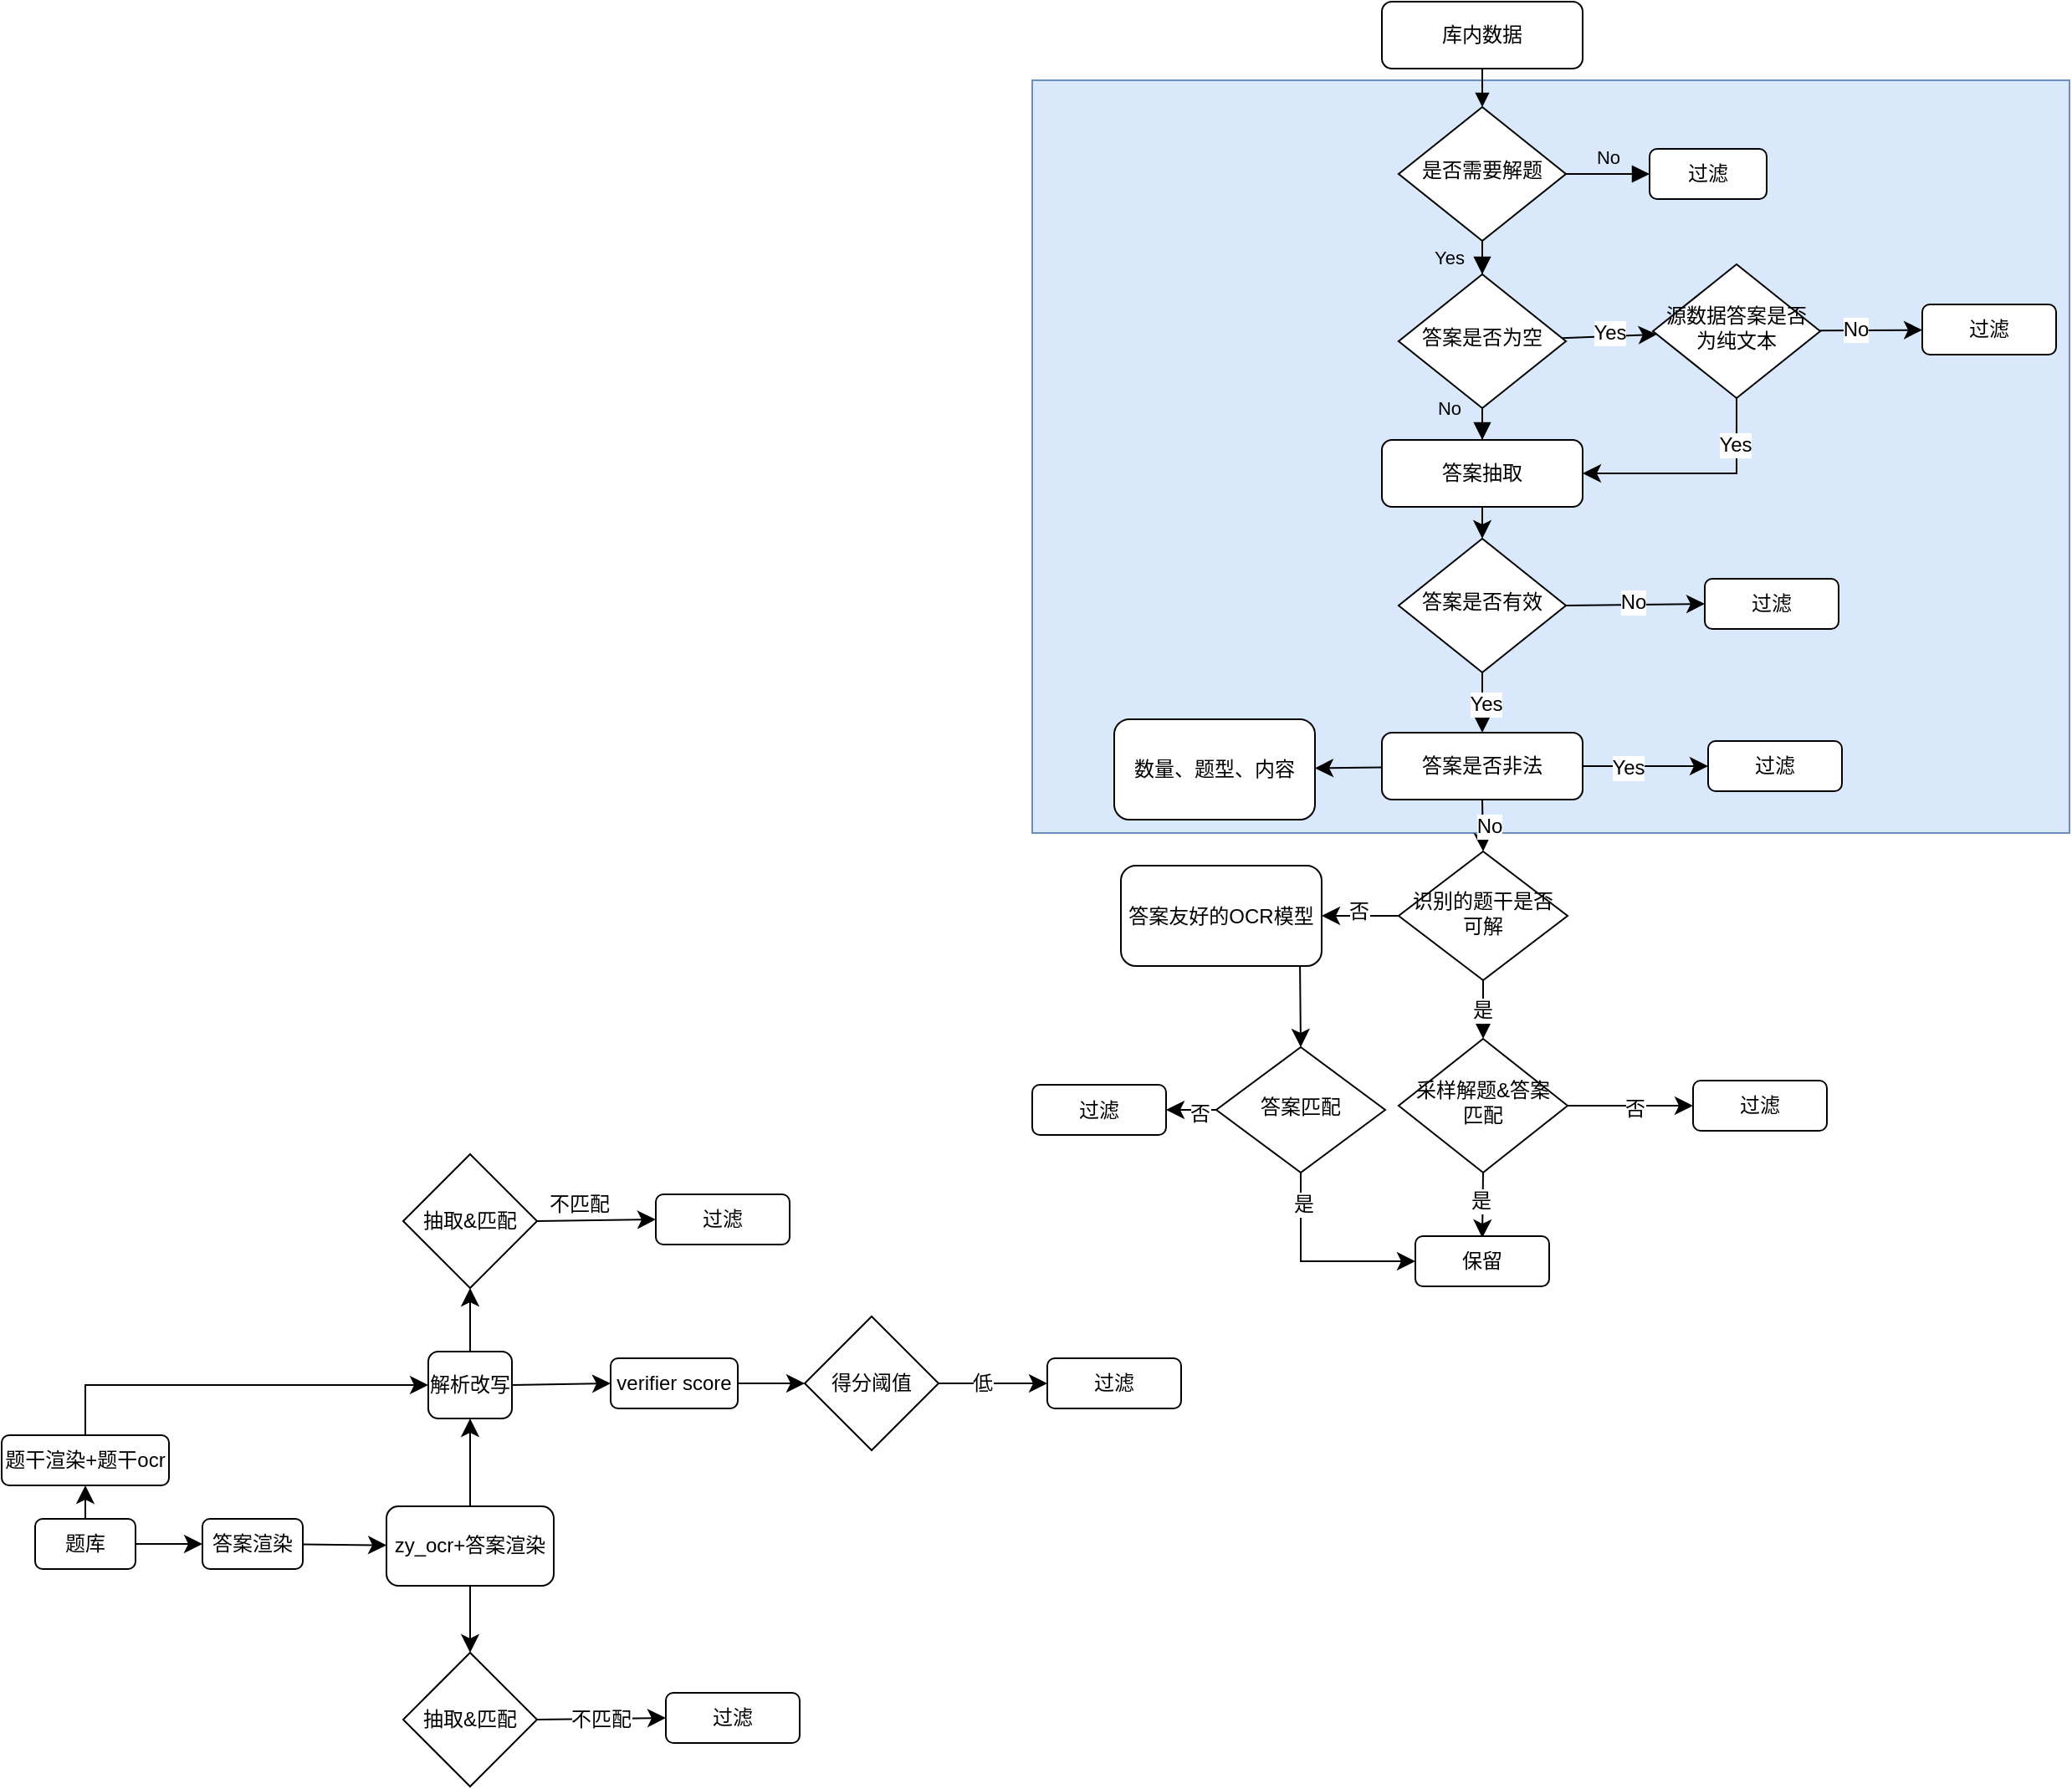 <mxfile version="25.0.1">
  <diagram id="C5RBs43oDa-KdzZeNtuy" name="Page-1">
    <mxGraphModel dx="1781" dy="490" grid="1" gridSize="10" guides="1" tooltips="1" connect="1" arrows="1" fold="1" page="1" pageScale="1" pageWidth="827" pageHeight="1169" background="none" math="0" shadow="0">
      <root>
        <mxCell id="WIyWlLk6GJQsqaUBKTNV-0" />
        <mxCell id="WIyWlLk6GJQsqaUBKTNV-1" parent="WIyWlLk6GJQsqaUBKTNV-0" />
        <mxCell id="X0F8owh49-wscFF3AfGs-8" value="" style="rounded=0;whiteSpace=wrap;html=1;fillColor=#dae8fc;strokeColor=#6c8ebf;" parent="WIyWlLk6GJQsqaUBKTNV-1" vertex="1">
          <mxGeometry x="-30" y="140" width="620" height="450" as="geometry" />
        </mxCell>
        <mxCell id="WIyWlLk6GJQsqaUBKTNV-2" value="" style="rounded=0;html=1;jettySize=auto;orthogonalLoop=1;fontSize=11;endArrow=block;endFill=1;strokeWidth=1;shadow=0;labelBackgroundColor=none;edgeStyle=orthogonalEdgeStyle;" parent="WIyWlLk6GJQsqaUBKTNV-1" source="WIyWlLk6GJQsqaUBKTNV-3" target="WIyWlLk6GJQsqaUBKTNV-6" edge="1">
          <mxGeometry relative="1" as="geometry" />
        </mxCell>
        <mxCell id="WIyWlLk6GJQsqaUBKTNV-3" value="库内数据" style="rounded=1;whiteSpace=wrap;html=1;fontSize=12;glass=0;strokeWidth=1;shadow=0;" parent="WIyWlLk6GJQsqaUBKTNV-1" vertex="1">
          <mxGeometry x="179" y="93" width="120" height="40" as="geometry" />
        </mxCell>
        <mxCell id="WIyWlLk6GJQsqaUBKTNV-4" value="Yes" style="rounded=0;html=1;jettySize=auto;orthogonalLoop=1;fontSize=11;endArrow=block;endFill=1;endSize=8;strokeWidth=1;shadow=0;labelBackgroundColor=none;edgeStyle=orthogonalEdgeStyle;exitX=0.5;exitY=1;exitDx=0;exitDy=0;" parent="WIyWlLk6GJQsqaUBKTNV-1" source="WIyWlLk6GJQsqaUBKTNV-6" target="WIyWlLk6GJQsqaUBKTNV-10" edge="1">
          <mxGeometry y="20" relative="1" as="geometry">
            <mxPoint as="offset" />
            <mxPoint x="239" y="242" as="sourcePoint" />
          </mxGeometry>
        </mxCell>
        <mxCell id="WIyWlLk6GJQsqaUBKTNV-5" value="No" style="edgeStyle=orthogonalEdgeStyle;rounded=0;html=1;jettySize=auto;orthogonalLoop=1;fontSize=11;endArrow=block;endFill=1;endSize=8;strokeWidth=1;shadow=0;labelBackgroundColor=none;exitX=1;exitY=0.5;exitDx=0;exitDy=0;" parent="WIyWlLk6GJQsqaUBKTNV-1" source="WIyWlLk6GJQsqaUBKTNV-6" target="WIyWlLk6GJQsqaUBKTNV-7" edge="1">
          <mxGeometry y="10" relative="1" as="geometry">
            <mxPoint as="offset" />
            <mxPoint x="289" y="202" as="sourcePoint" />
          </mxGeometry>
        </mxCell>
        <mxCell id="WIyWlLk6GJQsqaUBKTNV-6" value="是否需要解题" style="rhombus;whiteSpace=wrap;html=1;shadow=0;fontFamily=Helvetica;fontSize=12;align=center;strokeWidth=1;spacing=6;spacingTop=-4;" parent="WIyWlLk6GJQsqaUBKTNV-1" vertex="1">
          <mxGeometry x="189" y="156" width="100" height="80" as="geometry" />
        </mxCell>
        <mxCell id="WIyWlLk6GJQsqaUBKTNV-7" value="过滤" style="rounded=1;whiteSpace=wrap;html=1;fontSize=12;glass=0;strokeWidth=1;shadow=0;" parent="WIyWlLk6GJQsqaUBKTNV-1" vertex="1">
          <mxGeometry x="339" y="181" width="70" height="30" as="geometry" />
        </mxCell>
        <mxCell id="WIyWlLk6GJQsqaUBKTNV-8" value="No" style="rounded=0;html=1;jettySize=auto;orthogonalLoop=1;fontSize=11;endArrow=block;endFill=1;endSize=8;strokeWidth=1;shadow=0;labelBackgroundColor=none;edgeStyle=orthogonalEdgeStyle;" parent="WIyWlLk6GJQsqaUBKTNV-1" source="WIyWlLk6GJQsqaUBKTNV-10" target="WIyWlLk6GJQsqaUBKTNV-11" edge="1">
          <mxGeometry x="0.333" y="20" relative="1" as="geometry">
            <mxPoint as="offset" />
          </mxGeometry>
        </mxCell>
        <mxCell id="zaWig58PY4hGGaQQTapN-2" value="" style="edgeStyle=none;curved=1;rounded=0;orthogonalLoop=1;jettySize=auto;html=1;fontSize=12;startSize=8;endSize=8;" parent="WIyWlLk6GJQsqaUBKTNV-1" source="WIyWlLk6GJQsqaUBKTNV-10" target="zaWig58PY4hGGaQQTapN-1" edge="1">
          <mxGeometry relative="1" as="geometry" />
        </mxCell>
        <mxCell id="zaWig58PY4hGGaQQTapN-3" value="Yes" style="edgeLabel;html=1;align=center;verticalAlign=middle;resizable=0;points=[];fontSize=12;" parent="zaWig58PY4hGGaQQTapN-2" vertex="1" connectable="0">
          <mxGeometry y="2" relative="1" as="geometry">
            <mxPoint as="offset" />
          </mxGeometry>
        </mxCell>
        <mxCell id="WIyWlLk6GJQsqaUBKTNV-10" value="答案是否为空" style="rhombus;whiteSpace=wrap;html=1;shadow=0;fontFamily=Helvetica;fontSize=12;align=center;strokeWidth=1;spacing=6;spacingTop=-4;" parent="WIyWlLk6GJQsqaUBKTNV-1" vertex="1">
          <mxGeometry x="189" y="256" width="100" height="80" as="geometry" />
        </mxCell>
        <mxCell id="zaWig58PY4hGGaQQTapN-14" style="edgeStyle=none;curved=1;rounded=0;orthogonalLoop=1;jettySize=auto;html=1;exitX=0.5;exitY=1;exitDx=0;exitDy=0;entryX=0.5;entryY=0;entryDx=0;entryDy=0;fontSize=12;startSize=8;endSize=8;" parent="WIyWlLk6GJQsqaUBKTNV-1" source="WIyWlLk6GJQsqaUBKTNV-11" target="zaWig58PY4hGGaQQTapN-13" edge="1">
          <mxGeometry relative="1" as="geometry" />
        </mxCell>
        <mxCell id="WIyWlLk6GJQsqaUBKTNV-11" value="答案抽取" style="rounded=1;whiteSpace=wrap;html=1;fontSize=12;glass=0;strokeWidth=1;shadow=0;" parent="WIyWlLk6GJQsqaUBKTNV-1" vertex="1">
          <mxGeometry x="179" y="355" width="120" height="40" as="geometry" />
        </mxCell>
        <mxCell id="zaWig58PY4hGGaQQTapN-8" value="" style="edgeStyle=none;curved=1;rounded=0;orthogonalLoop=1;jettySize=auto;html=1;fontSize=12;startSize=8;endSize=8;" parent="WIyWlLk6GJQsqaUBKTNV-1" source="zaWig58PY4hGGaQQTapN-1" target="zaWig58PY4hGGaQQTapN-9" edge="1">
          <mxGeometry relative="1" as="geometry">
            <mxPoint x="569" y="322" as="targetPoint" />
          </mxGeometry>
        </mxCell>
        <mxCell id="zaWig58PY4hGGaQQTapN-10" value="No" style="edgeLabel;html=1;align=center;verticalAlign=middle;resizable=0;points=[];fontSize=12;" parent="zaWig58PY4hGGaQQTapN-8" vertex="1" connectable="0">
          <mxGeometry x="-0.3" y="1" relative="1" as="geometry">
            <mxPoint as="offset" />
          </mxGeometry>
        </mxCell>
        <mxCell id="zaWig58PY4hGGaQQTapN-11" style="edgeStyle=orthogonalEdgeStyle;rounded=0;orthogonalLoop=1;jettySize=auto;html=1;exitX=0.5;exitY=1;exitDx=0;exitDy=0;entryX=1;entryY=0.5;entryDx=0;entryDy=0;fontSize=12;startSize=8;endSize=8;" parent="WIyWlLk6GJQsqaUBKTNV-1" source="zaWig58PY4hGGaQQTapN-1" target="WIyWlLk6GJQsqaUBKTNV-11" edge="1">
          <mxGeometry relative="1" as="geometry" />
        </mxCell>
        <mxCell id="zaWig58PY4hGGaQQTapN-12" value="Yes" style="edgeLabel;html=1;align=center;verticalAlign=middle;resizable=0;points=[];fontSize=12;" parent="zaWig58PY4hGGaQQTapN-11" vertex="1" connectable="0">
          <mxGeometry x="-0.59" y="-1" relative="1" as="geometry">
            <mxPoint as="offset" />
          </mxGeometry>
        </mxCell>
        <mxCell id="zaWig58PY4hGGaQQTapN-1" value="源数据答案是否为纯文本" style="rhombus;whiteSpace=wrap;html=1;shadow=0;strokeWidth=1;spacing=6;spacingTop=-4;" parent="WIyWlLk6GJQsqaUBKTNV-1" vertex="1">
          <mxGeometry x="341" y="250" width="100" height="80" as="geometry" />
        </mxCell>
        <mxCell id="zaWig58PY4hGGaQQTapN-9" value="过滤" style="rounded=1;whiteSpace=wrap;html=1;" parent="WIyWlLk6GJQsqaUBKTNV-1" vertex="1">
          <mxGeometry x="502" y="274" width="80" height="30" as="geometry" />
        </mxCell>
        <mxCell id="zaWig58PY4hGGaQQTapN-15" style="edgeStyle=none;curved=1;rounded=0;orthogonalLoop=1;jettySize=auto;html=1;exitX=1;exitY=0.5;exitDx=0;exitDy=0;fontSize=12;startSize=8;endSize=8;entryX=0;entryY=0.5;entryDx=0;entryDy=0;" parent="WIyWlLk6GJQsqaUBKTNV-1" source="zaWig58PY4hGGaQQTapN-13" target="zaWig58PY4hGGaQQTapN-19" edge="1">
          <mxGeometry relative="1" as="geometry">
            <mxPoint x="369" y="532" as="targetPoint" />
          </mxGeometry>
        </mxCell>
        <mxCell id="zaWig58PY4hGGaQQTapN-16" value="No" style="edgeLabel;html=1;align=center;verticalAlign=middle;resizable=0;points=[];fontSize=12;" parent="zaWig58PY4hGGaQQTapN-15" vertex="1" connectable="0">
          <mxGeometry x="-0.05" y="2" relative="1" as="geometry">
            <mxPoint as="offset" />
          </mxGeometry>
        </mxCell>
        <mxCell id="zaWig58PY4hGGaQQTapN-17" style="edgeStyle=none;curved=1;rounded=0;orthogonalLoop=1;jettySize=auto;html=1;exitX=0.5;exitY=1;exitDx=0;exitDy=0;fontSize=12;startSize=8;endSize=8;entryX=0.5;entryY=0;entryDx=0;entryDy=0;" parent="WIyWlLk6GJQsqaUBKTNV-1" source="zaWig58PY4hGGaQQTapN-13" target="zaWig58PY4hGGaQQTapN-20" edge="1">
          <mxGeometry relative="1" as="geometry">
            <mxPoint x="319" y="580" as="targetPoint" />
          </mxGeometry>
        </mxCell>
        <mxCell id="zaWig58PY4hGGaQQTapN-18" value="Yes" style="edgeLabel;html=1;align=center;verticalAlign=middle;resizable=0;points=[];fontSize=12;" parent="zaWig58PY4hGGaQQTapN-17" vertex="1" connectable="0">
          <mxGeometry x="0.029" y="2" relative="1" as="geometry">
            <mxPoint as="offset" />
          </mxGeometry>
        </mxCell>
        <mxCell id="zaWig58PY4hGGaQQTapN-13" value="答案是否有效" style="rhombus;whiteSpace=wrap;html=1;shadow=0;fontFamily=Helvetica;fontSize=12;align=center;strokeWidth=1;spacing=6;spacingTop=-4;" parent="WIyWlLk6GJQsqaUBKTNV-1" vertex="1">
          <mxGeometry x="189" y="414" width="100" height="80" as="geometry" />
        </mxCell>
        <mxCell id="zaWig58PY4hGGaQQTapN-19" value="过滤" style="rounded=1;whiteSpace=wrap;html=1;" parent="WIyWlLk6GJQsqaUBKTNV-1" vertex="1">
          <mxGeometry x="372" y="438" width="80" height="30" as="geometry" />
        </mxCell>
        <mxCell id="zaWig58PY4hGGaQQTapN-24" style="edgeStyle=none;curved=1;rounded=0;orthogonalLoop=1;jettySize=auto;html=1;exitX=1;exitY=0.5;exitDx=0;exitDy=0;entryX=0;entryY=0.5;entryDx=0;entryDy=0;fontSize=12;startSize=8;endSize=8;" parent="WIyWlLk6GJQsqaUBKTNV-1" source="zaWig58PY4hGGaQQTapN-20" target="zaWig58PY4hGGaQQTapN-23" edge="1">
          <mxGeometry relative="1" as="geometry">
            <mxPoint x="299" y="631" as="sourcePoint" />
            <mxPoint x="374" y="631" as="targetPoint" />
          </mxGeometry>
        </mxCell>
        <mxCell id="zaWig58PY4hGGaQQTapN-25" value="Yes" style="edgeLabel;html=1;align=center;verticalAlign=middle;resizable=0;points=[];fontSize=12;" parent="zaWig58PY4hGGaQQTapN-24" vertex="1" connectable="0">
          <mxGeometry x="-0.28" y="-1" relative="1" as="geometry">
            <mxPoint as="offset" />
          </mxGeometry>
        </mxCell>
        <mxCell id="zaWig58PY4hGGaQQTapN-26" style="edgeStyle=none;curved=1;rounded=0;orthogonalLoop=1;jettySize=auto;html=1;exitX=0.5;exitY=1;exitDx=0;exitDy=0;fontSize=12;startSize=8;endSize=8;entryX=0.5;entryY=0;entryDx=0;entryDy=0;" parent="WIyWlLk6GJQsqaUBKTNV-1" source="zaWig58PY4hGGaQQTapN-20" target="zaWig58PY4hGGaQQTapN-30" edge="1">
          <mxGeometry relative="1" as="geometry">
            <mxPoint x="239" y="640" as="targetPoint" />
          </mxGeometry>
        </mxCell>
        <mxCell id="zaWig58PY4hGGaQQTapN-29" value="No" style="edgeLabel;html=1;align=center;verticalAlign=middle;resizable=0;points=[];fontSize=12;" parent="zaWig58PY4hGGaQQTapN-26" vertex="1" connectable="0">
          <mxGeometry x="0.043" y="3" relative="1" as="geometry">
            <mxPoint as="offset" />
          </mxGeometry>
        </mxCell>
        <mxCell id="zaWig58PY4hGGaQQTapN-28" value="" style="edgeStyle=none;curved=1;rounded=0;orthogonalLoop=1;jettySize=auto;html=1;fontSize=12;startSize=8;endSize=8;" parent="WIyWlLk6GJQsqaUBKTNV-1" source="zaWig58PY4hGGaQQTapN-20" target="zaWig58PY4hGGaQQTapN-27" edge="1">
          <mxGeometry relative="1" as="geometry" />
        </mxCell>
        <mxCell id="zaWig58PY4hGGaQQTapN-20" value="答案是否非法" style="rounded=1;whiteSpace=wrap;html=1;fontSize=12;glass=0;strokeWidth=1;shadow=0;" parent="WIyWlLk6GJQsqaUBKTNV-1" vertex="1">
          <mxGeometry x="179" y="530" width="120" height="40" as="geometry" />
        </mxCell>
        <mxCell id="zaWig58PY4hGGaQQTapN-23" value="过滤" style="rounded=1;whiteSpace=wrap;html=1;" parent="WIyWlLk6GJQsqaUBKTNV-1" vertex="1">
          <mxGeometry x="374" y="535" width="80" height="30" as="geometry" />
        </mxCell>
        <mxCell id="zaWig58PY4hGGaQQTapN-27" value="数量、题型、内容" style="whiteSpace=wrap;html=1;rounded=1;glass=0;strokeWidth=1;shadow=0;" parent="WIyWlLk6GJQsqaUBKTNV-1" vertex="1">
          <mxGeometry x="19" y="522" width="120" height="60" as="geometry" />
        </mxCell>
        <mxCell id="zaWig58PY4hGGaQQTapN-31" style="rounded=0;orthogonalLoop=1;jettySize=auto;html=1;fontSize=12;startSize=8;endSize=8;exitX=0;exitY=0.5;exitDx=0;exitDy=0;edgeStyle=orthogonalEdgeStyle;entryX=1;entryY=0.5;entryDx=0;entryDy=0;" parent="WIyWlLk6GJQsqaUBKTNV-1" source="zaWig58PY4hGGaQQTapN-30" target="X0F8owh49-wscFF3AfGs-1" edge="1">
          <mxGeometry relative="1" as="geometry">
            <mxPoint x="120" y="640" as="targetPoint" />
          </mxGeometry>
        </mxCell>
        <mxCell id="zaWig58PY4hGGaQQTapN-32" value="否" style="edgeLabel;html=1;align=center;verticalAlign=middle;resizable=0;points=[];fontSize=12;" parent="zaWig58PY4hGGaQQTapN-31" vertex="1" connectable="0">
          <mxGeometry x="0.057" y="-1" relative="1" as="geometry">
            <mxPoint y="-2" as="offset" />
          </mxGeometry>
        </mxCell>
        <mxCell id="zaWig58PY4hGGaQQTapN-33" style="edgeStyle=none;curved=1;rounded=0;orthogonalLoop=1;jettySize=auto;html=1;exitX=0.5;exitY=1;exitDx=0;exitDy=0;fontSize=12;startSize=8;endSize=8;entryX=0.5;entryY=0;entryDx=0;entryDy=0;" parent="WIyWlLk6GJQsqaUBKTNV-1" source="zaWig58PY4hGGaQQTapN-30" target="zaWig58PY4hGGaQQTapN-35" edge="1">
          <mxGeometry relative="1" as="geometry">
            <mxPoint x="240" y="756" as="targetPoint" />
          </mxGeometry>
        </mxCell>
        <mxCell id="zaWig58PY4hGGaQQTapN-34" value="是" style="edgeLabel;html=1;align=center;verticalAlign=middle;resizable=0;points=[];fontSize=12;" parent="zaWig58PY4hGGaQQTapN-33" vertex="1" connectable="0">
          <mxGeometry x="0.04" y="-1" relative="1" as="geometry">
            <mxPoint as="offset" />
          </mxGeometry>
        </mxCell>
        <mxCell id="zaWig58PY4hGGaQQTapN-30" value="识别的题干是否可解" style="rhombus;whiteSpace=wrap;html=1;shadow=0;fontFamily=Helvetica;fontSize=12;align=center;strokeWidth=1;spacing=6;spacingTop=-4;" parent="WIyWlLk6GJQsqaUBKTNV-1" vertex="1">
          <mxGeometry x="189" y="601" width="101" height="77" as="geometry" />
        </mxCell>
        <mxCell id="zaWig58PY4hGGaQQTapN-39" style="edgeStyle=none;curved=1;rounded=0;orthogonalLoop=1;jettySize=auto;html=1;exitX=0.5;exitY=1;exitDx=0;exitDy=0;fontSize=12;startSize=8;endSize=8;entryX=0.5;entryY=0;entryDx=0;entryDy=0;" parent="WIyWlLk6GJQsqaUBKTNV-1" source="zaWig58PY4hGGaQQTapN-35" edge="1">
          <mxGeometry relative="1" as="geometry">
            <mxPoint x="239" y="832" as="targetPoint" />
          </mxGeometry>
        </mxCell>
        <mxCell id="zaWig58PY4hGGaQQTapN-40" value="是" style="edgeLabel;html=1;align=center;verticalAlign=middle;resizable=0;points=[];fontSize=12;" parent="zaWig58PY4hGGaQQTapN-39" vertex="1" connectable="0">
          <mxGeometry x="-0.131" y="-2" relative="1" as="geometry">
            <mxPoint as="offset" />
          </mxGeometry>
        </mxCell>
        <mxCell id="zaWig58PY4hGGaQQTapN-35" value="采样解题&amp;amp;答案匹配" style="rhombus;whiteSpace=wrap;html=1;shadow=0;fontFamily=Helvetica;fontSize=12;align=center;strokeWidth=1;spacing=6;spacingTop=-4;" parent="WIyWlLk6GJQsqaUBKTNV-1" vertex="1">
          <mxGeometry x="189" y="713" width="101" height="80" as="geometry" />
        </mxCell>
        <mxCell id="zaWig58PY4hGGaQQTapN-36" style="edgeStyle=none;curved=1;rounded=0;orthogonalLoop=1;jettySize=auto;html=1;fontSize=12;startSize=8;endSize=8;exitX=1;exitY=0.5;exitDx=0;exitDy=0;entryX=0;entryY=0.5;entryDx=0;entryDy=0;" parent="WIyWlLk6GJQsqaUBKTNV-1" source="zaWig58PY4hGGaQQTapN-35" target="zaWig58PY4hGGaQQTapN-38" edge="1">
          <mxGeometry relative="1" as="geometry">
            <mxPoint x="384" y="769" as="targetPoint" />
            <mxPoint x="290" y="778" as="sourcePoint" />
          </mxGeometry>
        </mxCell>
        <mxCell id="zaWig58PY4hGGaQQTapN-37" value="否" style="edgeLabel;html=1;align=center;verticalAlign=middle;resizable=0;points=[];fontSize=12;" parent="zaWig58PY4hGGaQQTapN-36" vertex="1" connectable="0">
          <mxGeometry x="0.057" y="-1" relative="1" as="geometry">
            <mxPoint y="1" as="offset" />
          </mxGeometry>
        </mxCell>
        <mxCell id="zaWig58PY4hGGaQQTapN-38" value="过滤" style="rounded=1;whiteSpace=wrap;html=1;" parent="WIyWlLk6GJQsqaUBKTNV-1" vertex="1">
          <mxGeometry x="365" y="738" width="80" height="30" as="geometry" />
        </mxCell>
        <mxCell id="zaWig58PY4hGGaQQTapN-41" value="保留" style="rounded=1;whiteSpace=wrap;html=1;" parent="WIyWlLk6GJQsqaUBKTNV-1" vertex="1">
          <mxGeometry x="199" y="831" width="80" height="30" as="geometry" />
        </mxCell>
        <mxCell id="X0F8owh49-wscFF3AfGs-3" style="edgeStyle=orthogonalEdgeStyle;rounded=0;orthogonalLoop=1;jettySize=auto;html=1;exitX=0.5;exitY=1;exitDx=0;exitDy=0;entryX=0;entryY=0.5;entryDx=0;entryDy=0;fontSize=12;startSize=8;endSize=8;" parent="WIyWlLk6GJQsqaUBKTNV-1" source="X0F8owh49-wscFF3AfGs-0" target="zaWig58PY4hGGaQQTapN-41" edge="1">
          <mxGeometry relative="1" as="geometry" />
        </mxCell>
        <mxCell id="X0F8owh49-wscFF3AfGs-7" value="是" style="edgeLabel;html=1;align=center;verticalAlign=middle;resizable=0;points=[];fontSize=12;" parent="X0F8owh49-wscFF3AfGs-3" vertex="1" connectable="0">
          <mxGeometry x="-0.687" y="1" relative="1" as="geometry">
            <mxPoint as="offset" />
          </mxGeometry>
        </mxCell>
        <mxCell id="X0F8owh49-wscFF3AfGs-5" style="edgeStyle=none;curved=1;rounded=0;orthogonalLoop=1;jettySize=auto;html=1;entryX=1;entryY=0.5;entryDx=0;entryDy=0;fontSize=12;startSize=8;endSize=8;" parent="WIyWlLk6GJQsqaUBKTNV-1" source="X0F8owh49-wscFF3AfGs-0" target="X0F8owh49-wscFF3AfGs-4" edge="1">
          <mxGeometry relative="1" as="geometry" />
        </mxCell>
        <mxCell id="X0F8owh49-wscFF3AfGs-6" value="否" style="edgeLabel;html=1;align=center;verticalAlign=middle;resizable=0;points=[];fontSize=12;" parent="X0F8owh49-wscFF3AfGs-5" vertex="1" connectable="0">
          <mxGeometry x="-0.333" y="2" relative="1" as="geometry">
            <mxPoint as="offset" />
          </mxGeometry>
        </mxCell>
        <mxCell id="X0F8owh49-wscFF3AfGs-0" value="答案匹配" style="rhombus;whiteSpace=wrap;html=1;shadow=0;fontFamily=Helvetica;fontSize=12;align=center;strokeWidth=1;spacing=6;spacingTop=-4;" parent="WIyWlLk6GJQsqaUBKTNV-1" vertex="1">
          <mxGeometry x="80" y="718" width="101" height="75" as="geometry" />
        </mxCell>
        <mxCell id="X0F8owh49-wscFF3AfGs-2" style="edgeStyle=none;curved=1;rounded=0;orthogonalLoop=1;jettySize=auto;html=1;entryX=0.5;entryY=0;entryDx=0;entryDy=0;fontSize=12;startSize=8;endSize=8;exitX=0.892;exitY=1.008;exitDx=0;exitDy=0;exitPerimeter=0;" parent="WIyWlLk6GJQsqaUBKTNV-1" source="X0F8owh49-wscFF3AfGs-1" target="X0F8owh49-wscFF3AfGs-0" edge="1">
          <mxGeometry relative="1" as="geometry">
            <mxPoint x="113" y="670" as="sourcePoint" />
          </mxGeometry>
        </mxCell>
        <mxCell id="X0F8owh49-wscFF3AfGs-1" value="答案友好的OCR模型" style="whiteSpace=wrap;html=1;rounded=1;glass=0;strokeWidth=1;shadow=0;" parent="WIyWlLk6GJQsqaUBKTNV-1" vertex="1">
          <mxGeometry x="23" y="609.5" width="120" height="60" as="geometry" />
        </mxCell>
        <mxCell id="X0F8owh49-wscFF3AfGs-4" value="过滤" style="rounded=1;whiteSpace=wrap;html=1;" parent="WIyWlLk6GJQsqaUBKTNV-1" vertex="1">
          <mxGeometry x="-30" y="740.5" width="80" height="30" as="geometry" />
        </mxCell>
        <mxCell id="Pg6NkGy-6uJLhIrRSWJ3-2" value="" style="edgeStyle=none;curved=1;rounded=0;orthogonalLoop=1;jettySize=auto;html=1;fontSize=12;startSize=8;endSize=8;" edge="1" parent="WIyWlLk6GJQsqaUBKTNV-1" source="Pg6NkGy-6uJLhIrRSWJ3-0" target="Pg6NkGy-6uJLhIrRSWJ3-1">
          <mxGeometry relative="1" as="geometry" />
        </mxCell>
        <mxCell id="Pg6NkGy-6uJLhIrRSWJ3-7" value="" style="edgeStyle=none;curved=1;rounded=0;orthogonalLoop=1;jettySize=auto;html=1;fontSize=12;startSize=8;endSize=8;" edge="1" parent="WIyWlLk6GJQsqaUBKTNV-1" source="Pg6NkGy-6uJLhIrRSWJ3-0" target="Pg6NkGy-6uJLhIrRSWJ3-6">
          <mxGeometry relative="1" as="geometry" />
        </mxCell>
        <mxCell id="Pg6NkGy-6uJLhIrRSWJ3-0" value="题库" style="rounded=1;whiteSpace=wrap;html=1;" vertex="1" parent="WIyWlLk6GJQsqaUBKTNV-1">
          <mxGeometry x="-626" y="1000" width="60" height="30" as="geometry" />
        </mxCell>
        <mxCell id="Pg6NkGy-6uJLhIrRSWJ3-4" value="" style="edgeStyle=none;curved=1;rounded=0;orthogonalLoop=1;jettySize=auto;html=1;fontSize=12;startSize=8;endSize=8;" edge="1" parent="WIyWlLk6GJQsqaUBKTNV-1" source="Pg6NkGy-6uJLhIrRSWJ3-1" target="Pg6NkGy-6uJLhIrRSWJ3-3">
          <mxGeometry relative="1" as="geometry" />
        </mxCell>
        <mxCell id="Pg6NkGy-6uJLhIrRSWJ3-1" value="答案渲染" style="rounded=1;whiteSpace=wrap;html=1;" vertex="1" parent="WIyWlLk6GJQsqaUBKTNV-1">
          <mxGeometry x="-526" y="1000" width="60" height="30" as="geometry" />
        </mxCell>
        <mxCell id="Pg6NkGy-6uJLhIrRSWJ3-12" style="edgeStyle=none;curved=1;rounded=0;orthogonalLoop=1;jettySize=auto;html=1;exitX=0.5;exitY=0;exitDx=0;exitDy=0;entryX=0.5;entryY=1;entryDx=0;entryDy=0;fontSize=12;startSize=8;endSize=8;" edge="1" parent="WIyWlLk6GJQsqaUBKTNV-1" source="Pg6NkGy-6uJLhIrRSWJ3-3" target="Pg6NkGy-6uJLhIrRSWJ3-11">
          <mxGeometry relative="1" as="geometry" />
        </mxCell>
        <mxCell id="Pg6NkGy-6uJLhIrRSWJ3-29" style="edgeStyle=none;curved=1;rounded=0;orthogonalLoop=1;jettySize=auto;html=1;exitX=0.5;exitY=1;exitDx=0;exitDy=0;fontSize=12;startSize=8;endSize=8;entryX=0.5;entryY=0;entryDx=0;entryDy=0;" edge="1" parent="WIyWlLk6GJQsqaUBKTNV-1" source="Pg6NkGy-6uJLhIrRSWJ3-3" target="Pg6NkGy-6uJLhIrRSWJ3-30">
          <mxGeometry relative="1" as="geometry">
            <mxPoint x="-366" y="1080" as="targetPoint" />
          </mxGeometry>
        </mxCell>
        <mxCell id="Pg6NkGy-6uJLhIrRSWJ3-3" value="zy_ocr+答案渲染" style="whiteSpace=wrap;html=1;rounded=1;" vertex="1" parent="WIyWlLk6GJQsqaUBKTNV-1">
          <mxGeometry x="-416" y="992.5" width="100" height="47.5" as="geometry" />
        </mxCell>
        <mxCell id="Pg6NkGy-6uJLhIrRSWJ3-10" value="" style="edgeStyle=orthogonalEdgeStyle;rounded=0;orthogonalLoop=1;jettySize=auto;html=1;fontSize=12;startSize=8;endSize=8;entryX=0;entryY=0.5;entryDx=0;entryDy=0;exitX=0.5;exitY=0;exitDx=0;exitDy=0;" edge="1" parent="WIyWlLk6GJQsqaUBKTNV-1" source="Pg6NkGy-6uJLhIrRSWJ3-6" target="Pg6NkGy-6uJLhIrRSWJ3-11">
          <mxGeometry relative="1" as="geometry">
            <mxPoint x="-426" y="940" as="targetPoint" />
            <Array as="points">
              <mxPoint x="-596" y="920" />
            </Array>
          </mxGeometry>
        </mxCell>
        <mxCell id="Pg6NkGy-6uJLhIrRSWJ3-6" value="题干渲染+题干ocr" style="whiteSpace=wrap;html=1;rounded=1;" vertex="1" parent="WIyWlLk6GJQsqaUBKTNV-1">
          <mxGeometry x="-646" y="950" width="100" height="30" as="geometry" />
        </mxCell>
        <mxCell id="Pg6NkGy-6uJLhIrRSWJ3-13" style="edgeStyle=none;curved=1;rounded=0;orthogonalLoop=1;jettySize=auto;html=1;exitX=1;exitY=0.5;exitDx=0;exitDy=0;fontSize=12;startSize=8;endSize=8;entryX=0;entryY=0.5;entryDx=0;entryDy=0;" edge="1" parent="WIyWlLk6GJQsqaUBKTNV-1" source="Pg6NkGy-6uJLhIrRSWJ3-11" target="Pg6NkGy-6uJLhIrRSWJ3-14">
          <mxGeometry relative="1" as="geometry">
            <mxPoint x="-286" y="920" as="targetPoint" />
          </mxGeometry>
        </mxCell>
        <mxCell id="Pg6NkGy-6uJLhIrRSWJ3-22" style="edgeStyle=none;curved=1;rounded=0;orthogonalLoop=1;jettySize=auto;html=1;fontSize=12;startSize=8;endSize=8;entryX=0.5;entryY=1;entryDx=0;entryDy=0;" edge="1" parent="WIyWlLk6GJQsqaUBKTNV-1" source="Pg6NkGy-6uJLhIrRSWJ3-11" target="Pg6NkGy-6uJLhIrRSWJ3-24">
          <mxGeometry relative="1" as="geometry">
            <mxPoint x="-366" y="861" as="targetPoint" />
          </mxGeometry>
        </mxCell>
        <mxCell id="Pg6NkGy-6uJLhIrRSWJ3-11" value="解析改写" style="rounded=1;whiteSpace=wrap;html=1;" vertex="1" parent="WIyWlLk6GJQsqaUBKTNV-1">
          <mxGeometry x="-391" y="900" width="50" height="40" as="geometry" />
        </mxCell>
        <mxCell id="Pg6NkGy-6uJLhIrRSWJ3-15" style="edgeStyle=none;curved=1;rounded=0;orthogonalLoop=1;jettySize=auto;html=1;exitX=1;exitY=0.5;exitDx=0;exitDy=0;fontSize=12;startSize=8;endSize=8;entryX=0;entryY=0.5;entryDx=0;entryDy=0;" edge="1" parent="WIyWlLk6GJQsqaUBKTNV-1" source="Pg6NkGy-6uJLhIrRSWJ3-14" target="Pg6NkGy-6uJLhIrRSWJ3-17">
          <mxGeometry relative="1" as="geometry">
            <mxPoint x="-156" y="919" as="targetPoint" />
          </mxGeometry>
        </mxCell>
        <mxCell id="Pg6NkGy-6uJLhIrRSWJ3-14" value="verifier score" style="rounded=1;whiteSpace=wrap;html=1;" vertex="1" parent="WIyWlLk6GJQsqaUBKTNV-1">
          <mxGeometry x="-282" y="904" width="76" height="30" as="geometry" />
        </mxCell>
        <mxCell id="Pg6NkGy-6uJLhIrRSWJ3-18" style="edgeStyle=none;curved=1;rounded=0;orthogonalLoop=1;jettySize=auto;html=1;exitX=1;exitY=0.5;exitDx=0;exitDy=0;fontSize=12;startSize=8;endSize=8;" edge="1" parent="WIyWlLk6GJQsqaUBKTNV-1" source="Pg6NkGy-6uJLhIrRSWJ3-17" target="Pg6NkGy-6uJLhIrRSWJ3-20">
          <mxGeometry relative="1" as="geometry">
            <mxPoint x="50" y="919" as="targetPoint" />
          </mxGeometry>
        </mxCell>
        <mxCell id="Pg6NkGy-6uJLhIrRSWJ3-19" value="低" style="edgeLabel;html=1;align=center;verticalAlign=middle;resizable=0;points=[];fontSize=12;" vertex="1" connectable="0" parent="Pg6NkGy-6uJLhIrRSWJ3-18">
          <mxGeometry x="-0.193" relative="1" as="geometry">
            <mxPoint as="offset" />
          </mxGeometry>
        </mxCell>
        <mxCell id="Pg6NkGy-6uJLhIrRSWJ3-17" value="得分阈值" style="rhombus;whiteSpace=wrap;html=1;" vertex="1" parent="WIyWlLk6GJQsqaUBKTNV-1">
          <mxGeometry x="-166" y="879" width="80" height="80" as="geometry" />
        </mxCell>
        <mxCell id="Pg6NkGy-6uJLhIrRSWJ3-20" value="过滤" style="rounded=1;whiteSpace=wrap;html=1;" vertex="1" parent="WIyWlLk6GJQsqaUBKTNV-1">
          <mxGeometry x="-21" y="904" width="80" height="30" as="geometry" />
        </mxCell>
        <mxCell id="Pg6NkGy-6uJLhIrRSWJ3-26" style="edgeStyle=none;curved=1;rounded=0;orthogonalLoop=1;jettySize=auto;html=1;fontSize=12;startSize=8;endSize=8;entryX=0;entryY=0.5;entryDx=0;entryDy=0;exitX=1;exitY=0.5;exitDx=0;exitDy=0;" edge="1" parent="WIyWlLk6GJQsqaUBKTNV-1" source="Pg6NkGy-6uJLhIrRSWJ3-24" target="Pg6NkGy-6uJLhIrRSWJ3-28">
          <mxGeometry relative="1" as="geometry">
            <mxPoint x="-249" y="820" as="targetPoint" />
            <mxPoint x="-326" y="821" as="sourcePoint" />
          </mxGeometry>
        </mxCell>
        <mxCell id="Pg6NkGy-6uJLhIrRSWJ3-27" value="不匹配" style="edgeLabel;html=1;align=center;verticalAlign=middle;resizable=0;points=[];fontSize=12;" vertex="1" connectable="0" parent="Pg6NkGy-6uJLhIrRSWJ3-26">
          <mxGeometry x="-0.135" y="-1" relative="1" as="geometry">
            <mxPoint x="-6" y="-11" as="offset" />
          </mxGeometry>
        </mxCell>
        <mxCell id="Pg6NkGy-6uJLhIrRSWJ3-24" value="抽取&amp;amp;匹配" style="rhombus;whiteSpace=wrap;html=1;" vertex="1" parent="WIyWlLk6GJQsqaUBKTNV-1">
          <mxGeometry x="-406" y="782" width="80" height="80" as="geometry" />
        </mxCell>
        <mxCell id="Pg6NkGy-6uJLhIrRSWJ3-28" value="过滤" style="rounded=1;whiteSpace=wrap;html=1;" vertex="1" parent="WIyWlLk6GJQsqaUBKTNV-1">
          <mxGeometry x="-255" y="806" width="80" height="30" as="geometry" />
        </mxCell>
        <mxCell id="Pg6NkGy-6uJLhIrRSWJ3-31" style="edgeStyle=none;curved=1;rounded=0;orthogonalLoop=1;jettySize=auto;html=1;exitX=1;exitY=0.5;exitDx=0;exitDy=0;fontSize=12;startSize=8;endSize=8;entryX=0;entryY=0.5;entryDx=0;entryDy=0;" edge="1" parent="WIyWlLk6GJQsqaUBKTNV-1" source="Pg6NkGy-6uJLhIrRSWJ3-30" target="Pg6NkGy-6uJLhIrRSWJ3-33">
          <mxGeometry relative="1" as="geometry">
            <mxPoint x="-269" y="1120" as="targetPoint" />
          </mxGeometry>
        </mxCell>
        <mxCell id="Pg6NkGy-6uJLhIrRSWJ3-32" value="不匹配" style="edgeLabel;html=1;align=center;verticalAlign=middle;resizable=0;points=[];fontSize=12;" vertex="1" connectable="0" parent="Pg6NkGy-6uJLhIrRSWJ3-31">
          <mxGeometry x="-0.018" relative="1" as="geometry">
            <mxPoint as="offset" />
          </mxGeometry>
        </mxCell>
        <mxCell id="Pg6NkGy-6uJLhIrRSWJ3-30" value="抽取&amp;amp;匹配" style="rhombus;whiteSpace=wrap;html=1;" vertex="1" parent="WIyWlLk6GJQsqaUBKTNV-1">
          <mxGeometry x="-406" y="1080" width="80" height="80" as="geometry" />
        </mxCell>
        <mxCell id="Pg6NkGy-6uJLhIrRSWJ3-33" value="过滤" style="rounded=1;whiteSpace=wrap;html=1;" vertex="1" parent="WIyWlLk6GJQsqaUBKTNV-1">
          <mxGeometry x="-249" y="1104" width="80" height="30" as="geometry" />
        </mxCell>
      </root>
    </mxGraphModel>
  </diagram>
</mxfile>
